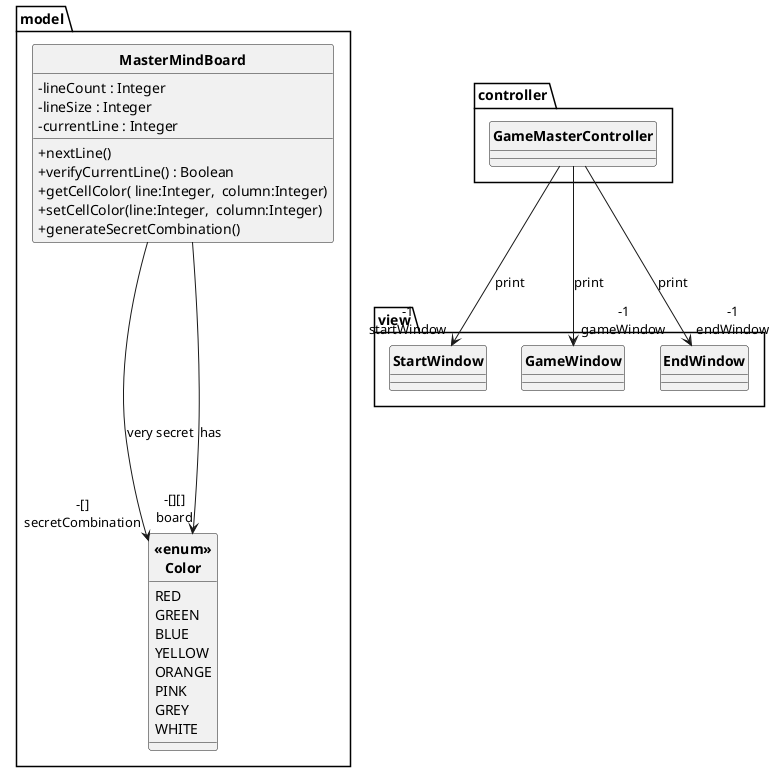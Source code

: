 @startuml
skinparam style strictuml
skinparam classAttributeIconSize 0
skinparam classFontStyle Bold

package model
{
    class MasterMindBoard
    {
        -lineCount : Integer
        -lineSize : Integer
        -currentLine : Integer
        +nextLine()
        +verifyCurrentLine() : Boolean
        +getCellColor( line:Integer,  column:Integer)
        +setCellColor(line:Integer,  column:Integer)
        +generateSecretCombination()
    }
    enum "<<enum>>\nColor" as Color
    {
        RED
        GREEN
        BLUE
        YELLOW
        ORANGE
        PINK
        GREY
        WHITE
    }

    MasterMindBoard ----> "-[]\nsecretCombination" Color : very secret
    MasterMindBoard ----> "-[][]\nboard" Color : has
}

package view
{
    class StartWindow
    {
    }
    class GameWindow
    {
    }
    class EndWindow
    {
    }
}

package controller
{
    class GameMasterController
    {

    }

    GameMasterController --> "-1\nstartWindow" StartWindow : print
    GameMasterController --> "-1\ngameWindow" GameWindow : print
    GameMasterController --> "-1\nendWindow" EndWindow : print
}
@enduml